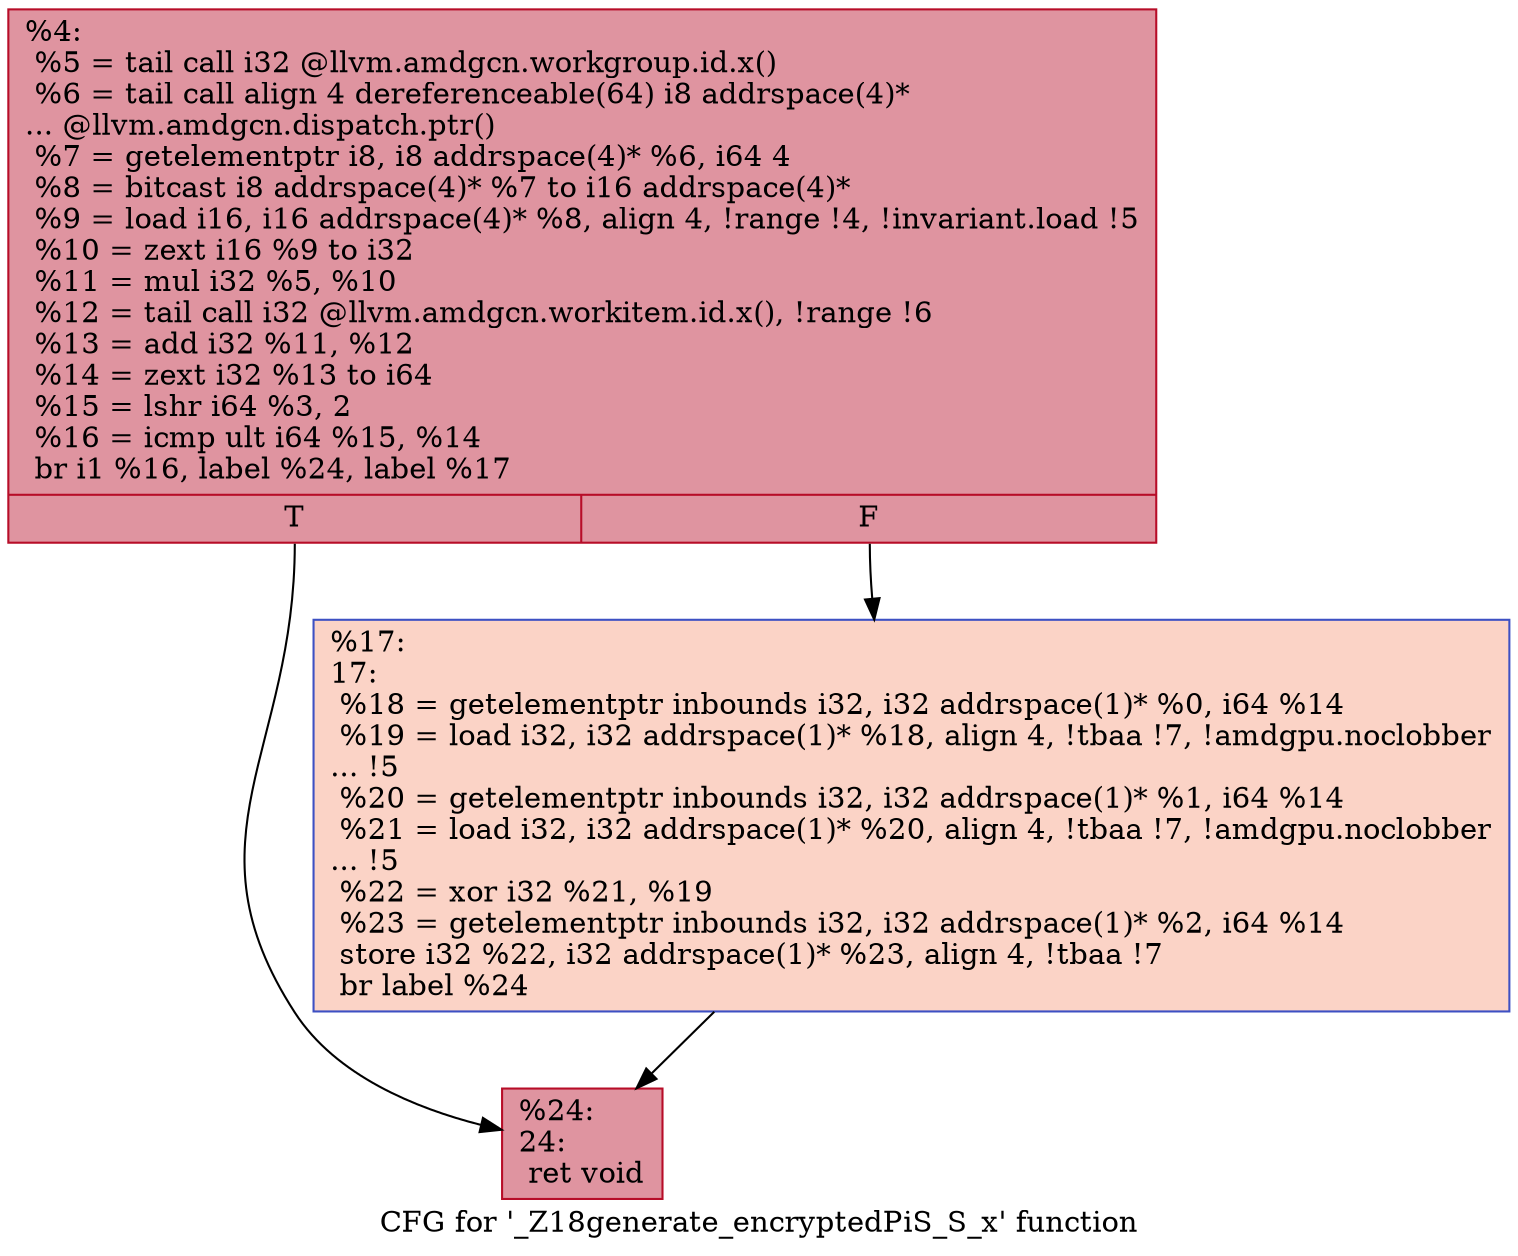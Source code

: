 digraph "CFG for '_Z18generate_encryptedPiS_S_x' function" {
	label="CFG for '_Z18generate_encryptedPiS_S_x' function";

	Node0x58d7110 [shape=record,color="#b70d28ff", style=filled, fillcolor="#b70d2870",label="{%4:\l  %5 = tail call i32 @llvm.amdgcn.workgroup.id.x()\l  %6 = tail call align 4 dereferenceable(64) i8 addrspace(4)*\l... @llvm.amdgcn.dispatch.ptr()\l  %7 = getelementptr i8, i8 addrspace(4)* %6, i64 4\l  %8 = bitcast i8 addrspace(4)* %7 to i16 addrspace(4)*\l  %9 = load i16, i16 addrspace(4)* %8, align 4, !range !4, !invariant.load !5\l  %10 = zext i16 %9 to i32\l  %11 = mul i32 %5, %10\l  %12 = tail call i32 @llvm.amdgcn.workitem.id.x(), !range !6\l  %13 = add i32 %11, %12\l  %14 = zext i32 %13 to i64\l  %15 = lshr i64 %3, 2\l  %16 = icmp ult i64 %15, %14\l  br i1 %16, label %24, label %17\l|{<s0>T|<s1>F}}"];
	Node0x58d7110:s0 -> Node0x58d7cc0;
	Node0x58d7110:s1 -> Node0x58d9230;
	Node0x58d9230 [shape=record,color="#3d50c3ff", style=filled, fillcolor="#f59c7d70",label="{%17:\l17:                                               \l  %18 = getelementptr inbounds i32, i32 addrspace(1)* %0, i64 %14\l  %19 = load i32, i32 addrspace(1)* %18, align 4, !tbaa !7, !amdgpu.noclobber\l... !5\l  %20 = getelementptr inbounds i32, i32 addrspace(1)* %1, i64 %14\l  %21 = load i32, i32 addrspace(1)* %20, align 4, !tbaa !7, !amdgpu.noclobber\l... !5\l  %22 = xor i32 %21, %19\l  %23 = getelementptr inbounds i32, i32 addrspace(1)* %2, i64 %14\l  store i32 %22, i32 addrspace(1)* %23, align 4, !tbaa !7\l  br label %24\l}"];
	Node0x58d9230 -> Node0x58d7cc0;
	Node0x58d7cc0 [shape=record,color="#b70d28ff", style=filled, fillcolor="#b70d2870",label="{%24:\l24:                                               \l  ret void\l}"];
}
